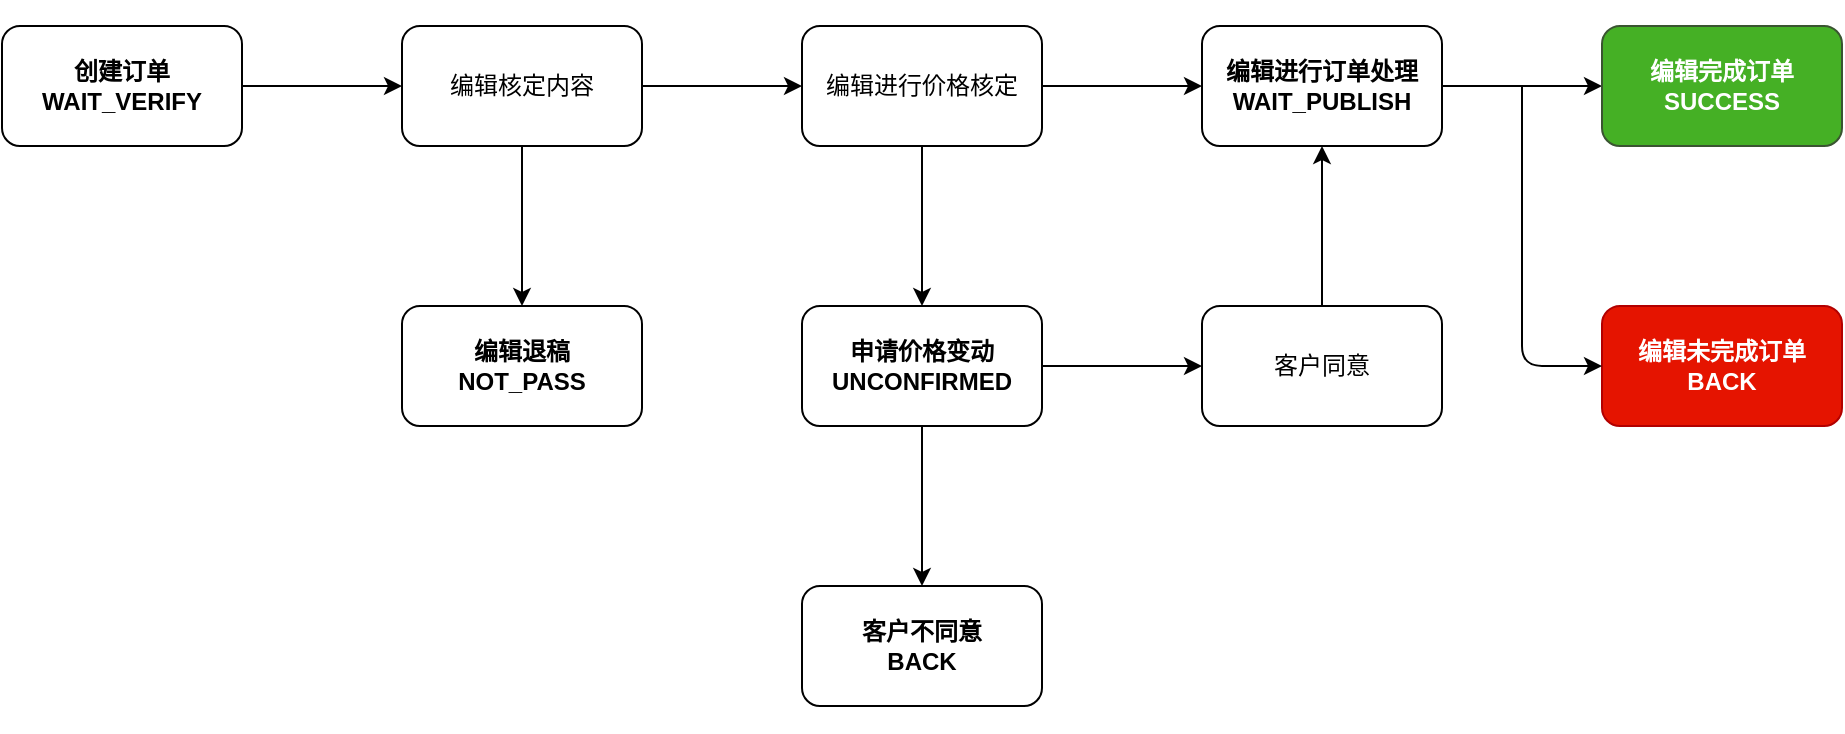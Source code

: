 <mxfile version="13.10.4" type="github"><diagram id="q78h_ULWtm7spiWG1FxM" name="Page-1"><mxGraphModel dx="1159" dy="879" grid="1" gridSize="25" guides="1" tooltips="1" connect="1" arrows="1" fold="1" page="1" pageScale="1" pageWidth="1169" pageHeight="827" background="none" math="0" shadow="0"><root><mxCell id="0"/><mxCell id="1" parent="0"/><mxCell id="yx6tv_y8rWfi_CVXW6j_-4" value="" style="edgeStyle=orthogonalEdgeStyle;orthogonalLoop=1;jettySize=auto;html=1;" edge="1" parent="1" source="yx6tv_y8rWfi_CVXW6j_-2" target="yx6tv_y8rWfi_CVXW6j_-3"><mxGeometry relative="1" as="geometry"/></mxCell><mxCell id="yx6tv_y8rWfi_CVXW6j_-2" value="&#10;&#10;&lt;div style=&quot;position: relative&quot;&gt;&lt;span&gt;&lt;span&gt;&lt;span&gt;创建订单&lt;/span&gt;&lt;/span&gt;&lt;/span&gt;&lt;/div&gt;&lt;div style=&quot;position: relative&quot;&gt;&lt;span&gt;&lt;span&gt;&lt;span&gt;WAIT_VERIFY&lt;/span&gt;&lt;/span&gt;&lt;/span&gt;&lt;/div&gt;&#10;&#10;" style="whiteSpace=wrap;html=1;rounded=1;fontStyle=1" vertex="1" parent="1"><mxGeometry x="40" y="120" width="120" height="60" as="geometry"/></mxCell><mxCell id="yx6tv_y8rWfi_CVXW6j_-6" value="" style="edgeStyle=orthogonalEdgeStyle;orthogonalLoop=1;jettySize=auto;html=1;" edge="1" parent="1" source="yx6tv_y8rWfi_CVXW6j_-3" target="yx6tv_y8rWfi_CVXW6j_-5"><mxGeometry relative="1" as="geometry"/></mxCell><mxCell id="yx6tv_y8rWfi_CVXW6j_-8" value="" style="edgeStyle=orthogonalEdgeStyle;rounded=0;orthogonalLoop=1;jettySize=auto;html=1;" edge="1" parent="1" source="yx6tv_y8rWfi_CVXW6j_-3" target="yx6tv_y8rWfi_CVXW6j_-7"><mxGeometry relative="1" as="geometry"/></mxCell><mxCell id="yx6tv_y8rWfi_CVXW6j_-3" value="&#10;&#10;&lt;span style=&quot;&quot;&gt;编辑核定内容&lt;/span&gt;&#10;&#10;" style="whiteSpace=wrap;html=1;rounded=1;" vertex="1" parent="1"><mxGeometry x="240" y="120" width="120" height="60" as="geometry"/></mxCell><mxCell id="yx6tv_y8rWfi_CVXW6j_-5" value="&#10;&#10;&lt;div style=&quot;position: relative&quot;&gt;&lt;span&gt;&lt;span&gt;&lt;span&gt;编辑退稿&lt;/span&gt;&lt;/span&gt;&lt;/span&gt;&lt;/div&gt;&lt;div style=&quot;position: relative&quot;&gt;&lt;span&gt;&lt;span&gt;&lt;span&gt;NOT_PASS&lt;/span&gt;&lt;/span&gt;&lt;/span&gt;&lt;/div&gt;&#10;&#10;" style="whiteSpace=wrap;html=1;rounded=1;fontStyle=1" vertex="1" parent="1"><mxGeometry x="240" y="260" width="120" height="60" as="geometry"/></mxCell><mxCell id="yx6tv_y8rWfi_CVXW6j_-10" value="" style="edgeStyle=orthogonalEdgeStyle;rounded=0;orthogonalLoop=1;jettySize=auto;html=1;" edge="1" parent="1" source="yx6tv_y8rWfi_CVXW6j_-7" target="yx6tv_y8rWfi_CVXW6j_-9"><mxGeometry relative="1" as="geometry"/></mxCell><mxCell id="yx6tv_y8rWfi_CVXW6j_-15" value="" style="edgeStyle=orthogonalEdgeStyle;rounded=0;orthogonalLoop=1;jettySize=auto;html=1;" edge="1" parent="1" source="yx6tv_y8rWfi_CVXW6j_-7" target="yx6tv_y8rWfi_CVXW6j_-14"><mxGeometry relative="1" as="geometry"/></mxCell><mxCell id="yx6tv_y8rWfi_CVXW6j_-7" value="&#10;&#10;&lt;span style=&quot;&quot;&gt;编辑进行价格核定&lt;/span&gt;&#10;&#10;" style="whiteSpace=wrap;html=1;rounded=1;" vertex="1" parent="1"><mxGeometry x="440" y="120" width="120" height="60" as="geometry"/></mxCell><mxCell id="yx6tv_y8rWfi_CVXW6j_-12" value="" style="edgeStyle=orthogonalEdgeStyle;rounded=0;orthogonalLoop=1;jettySize=auto;html=1;" edge="1" parent="1" source="yx6tv_y8rWfi_CVXW6j_-9" target="yx6tv_y8rWfi_CVXW6j_-11"><mxGeometry relative="1" as="geometry"/></mxCell><mxCell id="yx6tv_y8rWfi_CVXW6j_-17" value="" style="edgeStyle=orthogonalEdgeStyle;rounded=0;orthogonalLoop=1;jettySize=auto;html=1;" edge="1" parent="1" source="yx6tv_y8rWfi_CVXW6j_-9" target="yx6tv_y8rWfi_CVXW6j_-16"><mxGeometry relative="1" as="geometry"/></mxCell><mxCell id="yx6tv_y8rWfi_CVXW6j_-9" value="&#10;&#10;&lt;div style=&quot;position: relative&quot;&gt;&lt;span&gt;&lt;span&gt;&lt;span&gt;申请价格变动&lt;/span&gt;&lt;/span&gt;&lt;/span&gt;&lt;/div&gt;&lt;div style=&quot;position: relative&quot;&gt;&lt;span&gt;&lt;span&gt;&lt;span&gt;UNCONFIRMED&lt;/span&gt;&lt;/span&gt;&lt;/span&gt;&lt;/div&gt;&#10;&#10;" style="whiteSpace=wrap;html=1;rounded=1;fontStyle=1" vertex="1" parent="1"><mxGeometry x="440" y="260" width="120" height="60" as="geometry"/></mxCell><mxCell id="yx6tv_y8rWfi_CVXW6j_-11" value="&#10;&#10;&lt;div style=&quot;position: relative&quot;&gt;&lt;span&gt;&lt;span&gt;&lt;span&gt;客户不同意&lt;/span&gt;&lt;/span&gt;&lt;/span&gt;&lt;/div&gt;&lt;div style=&quot;position: relative&quot;&gt;&lt;span&gt;&lt;span&gt;&lt;span&gt;BACK&lt;/span&gt;&lt;/span&gt;&lt;/span&gt;&lt;/div&gt;&#10;&#10;" style="whiteSpace=wrap;html=1;rounded=1;fontStyle=1" vertex="1" parent="1"><mxGeometry x="440" y="400" width="120" height="60" as="geometry"/></mxCell><mxCell id="yx6tv_y8rWfi_CVXW6j_-20" value="" style="edgeStyle=orthogonalEdgeStyle;rounded=0;orthogonalLoop=1;jettySize=auto;html=1;" edge="1" parent="1" source="yx6tv_y8rWfi_CVXW6j_-14" target="yx6tv_y8rWfi_CVXW6j_-19"><mxGeometry relative="1" as="geometry"/></mxCell><mxCell id="yx6tv_y8rWfi_CVXW6j_-14" value="&#10;&#10;&lt;div style=&quot;position: relative&quot;&gt;&lt;span&gt;&lt;span&gt;&lt;span&gt;编辑进行订单处理&lt;/span&gt;&lt;/span&gt;&lt;/span&gt;&lt;/div&gt;&lt;div style=&quot;position: relative&quot;&gt;&lt;span&gt;&lt;span&gt;&lt;span&gt;WAIT_PUBLISH&lt;/span&gt;&lt;/span&gt;&lt;/span&gt;&lt;/div&gt;&#10;&#10;" style="whiteSpace=wrap;html=1;rounded=1;fontStyle=1" vertex="1" parent="1"><mxGeometry x="640" y="120" width="120" height="60" as="geometry"/></mxCell><mxCell id="yx6tv_y8rWfi_CVXW6j_-18" value="" style="edgeStyle=orthogonalEdgeStyle;rounded=0;orthogonalLoop=1;jettySize=auto;html=1;" edge="1" parent="1" source="yx6tv_y8rWfi_CVXW6j_-16" target="yx6tv_y8rWfi_CVXW6j_-14"><mxGeometry relative="1" as="geometry"/></mxCell><mxCell id="yx6tv_y8rWfi_CVXW6j_-16" value="&#10;&#10;&lt;span style=&quot;&quot;&gt;客户同意&lt;/span&gt;&#10;&#10;" style="whiteSpace=wrap;html=1;rounded=1;" vertex="1" parent="1"><mxGeometry x="640" y="260" width="120" height="60" as="geometry"/></mxCell><mxCell id="yx6tv_y8rWfi_CVXW6j_-19" value="&#10;&#10;&lt;div style=&quot;position: relative&quot;&gt;&lt;span&gt;&lt;span&gt;&lt;span&gt;编辑完成订单&lt;/span&gt;&lt;/span&gt;&lt;/span&gt;&lt;/div&gt;&lt;div style=&quot;position: relative&quot;&gt;&lt;span&gt;&lt;span&gt;&lt;span&gt;SUCCESS&lt;/span&gt;&lt;/span&gt;&lt;/span&gt;&lt;/div&gt;&#10;&#10;" style="whiteSpace=wrap;html=1;rounded=1;fontStyle=1;strokeColor=#3A5431;fontColor=#ffffff;fillColor=#45B025;" vertex="1" parent="1"><mxGeometry x="840" y="120" width="120" height="60" as="geometry"/></mxCell><mxCell id="yx6tv_y8rWfi_CVXW6j_-21" value="&lt;div style=&quot;position: relative&quot;&gt;&lt;span&gt;编辑未完成订单&lt;/span&gt;&lt;/div&gt;&lt;div style=&quot;position: relative&quot;&gt;&lt;span&gt;BACK&lt;/span&gt;&lt;/div&gt;" style="whiteSpace=wrap;html=1;rounded=1;fontStyle=1;fillColor=#e51400;strokeColor=#B20000;fontColor=#ffffff;" vertex="1" parent="1"><mxGeometry x="840" y="260" width="120" height="60" as="geometry"/></mxCell><mxCell id="yx6tv_y8rWfi_CVXW6j_-25" value="" style="endArrow=classic;html=1;entryX=0;entryY=0.5;entryDx=0;entryDy=0;" edge="1" parent="1" target="yx6tv_y8rWfi_CVXW6j_-21"><mxGeometry width="50" height="50" relative="1" as="geometry"><mxPoint x="800" y="150" as="sourcePoint"/><mxPoint x="825" y="300" as="targetPoint"/><Array as="points"><mxPoint x="800" y="290"/></Array></mxGeometry></mxCell></root></mxGraphModel></diagram></mxfile>